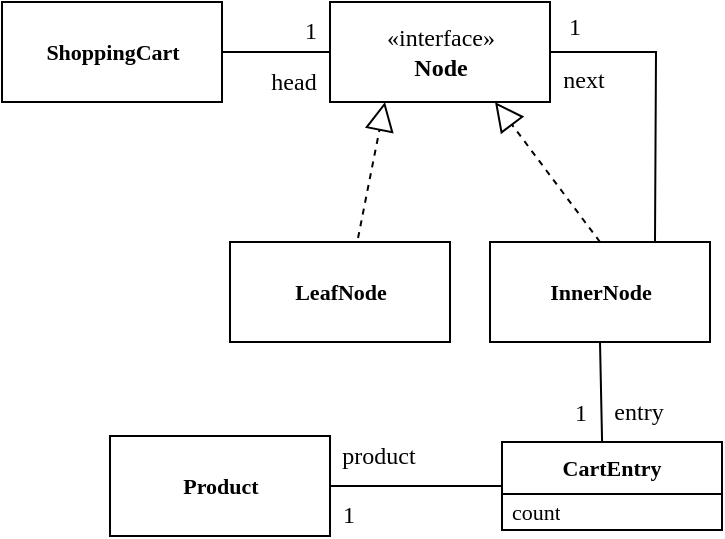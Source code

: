 <mxfile>
    <diagram id="rLTFirSggqk5s6QhS6uG" name="Page-1">
        <mxGraphModel dx="1011" dy="1814" grid="0" gridSize="10" guides="1" tooltips="1" connect="1" arrows="1" fold="1" page="1" pageScale="1" pageWidth="827" pageHeight="1169" math="0" shadow="0">
            <root>
                <mxCell id="0"/>
                <mxCell id="1" parent="0"/>
                <mxCell id="65" value="«interface»&lt;br&gt;&lt;b&gt;&lt;font data-font-src=&quot;https://fonts.googleapis.com/css?family=Alegreya+Sans&quot; face=&quot;Alegreya Sans&quot;&gt;Node&lt;/font&gt;&lt;/b&gt;" style="html=1;fontFamily=Alegreya;fontSource=https%3A%2F%2Ffonts.googleapis.com%2Fcss%3Ffamily%3DAlegreya;" parent="1" vertex="1">
                    <mxGeometry x="217" y="60" width="110" height="50" as="geometry"/>
                </mxCell>
                <mxCell id="66" value="LeafNode" style="html=1;fontFamily=Alegreya Sans;fontStyle=1;fontSize=11;fontSource=https%3A%2F%2Ffonts.googleapis.com%2Fcss%3Ffamily%3DAlegreya%2BSans;" parent="1" vertex="1">
                    <mxGeometry x="167" y="180" width="110" height="50" as="geometry"/>
                </mxCell>
                <mxCell id="67" value="InnerNode" style="html=1;fontFamily=Alegreya Sans;fontStyle=1;fontSize=11;fontSource=https%3A%2F%2Ffonts.googleapis.com%2Fcss%3Ffamily%3DAlegreya%2BSans;resizable=1;metaEdit=0;" parent="1" vertex="1">
                    <mxGeometry x="297" y="180" width="110" height="50" as="geometry"/>
                </mxCell>
                <mxCell id="68" value="" style="endArrow=block;dashed=1;endFill=0;endSize=12;html=1;fontFamily=Alegreya Sans;fontSource=https%3A%2F%2Ffonts.googleapis.com%2Fcss%3Ffamily%3DAlegreya%2BSans;entryX=0.25;entryY=1;entryDx=0;entryDy=0;exitX=0.582;exitY=-0.04;exitDx=0;exitDy=0;exitPerimeter=0;" parent="1" source="66" target="65" edge="1">
                    <mxGeometry width="160" relative="1" as="geometry">
                        <mxPoint x="142" y="350" as="sourcePoint"/>
                        <mxPoint x="302" y="350" as="targetPoint"/>
                    </mxGeometry>
                </mxCell>
                <mxCell id="69" value="" style="endArrow=block;dashed=1;endFill=0;endSize=12;html=1;fontFamily=Alegreya Sans;fontSource=https%3A%2F%2Ffonts.googleapis.com%2Fcss%3Ffamily%3DAlegreya%2BSans;entryX=0.75;entryY=1;entryDx=0;entryDy=0;exitX=0.5;exitY=0;exitDx=0;exitDy=0;" parent="1" source="67" target="65" edge="1">
                    <mxGeometry width="160" relative="1" as="geometry">
                        <mxPoint x="241.02" y="198" as="sourcePoint"/>
                        <mxPoint x="254.5" y="120" as="targetPoint"/>
                    </mxGeometry>
                </mxCell>
                <mxCell id="70" value="" style="endArrow=none;shadow=0;strokeWidth=1;rounded=0;endFill=0;elbow=vertical;exitX=0.75;exitY=0;exitDx=0;exitDy=0;entryX=1;entryY=0.5;entryDx=0;entryDy=0;" parent="1" source="67" target="65" edge="1">
                    <mxGeometry x="0.5" y="41" relative="1" as="geometry">
                        <mxPoint x="377" y="130" as="sourcePoint"/>
                        <mxPoint x="387" y="80" as="targetPoint"/>
                        <mxPoint x="-40" y="32" as="offset"/>
                        <Array as="points">
                            <mxPoint x="380" y="85"/>
                        </Array>
                    </mxGeometry>
                </mxCell>
                <mxCell id="71" value="1" style="resizable=0;align=right;verticalAlign=bottom;labelBackgroundColor=none;fontSize=12;fontFamily=Alegreya;spacingBottom=2;" parent="70" connectable="0" vertex="1">
                    <mxGeometry x="1" relative="1" as="geometry">
                        <mxPoint x="17" y="-2" as="offset"/>
                    </mxGeometry>
                </mxCell>
                <mxCell id="72" value="next&amp;nbsp;" style="text;html=1;resizable=0;points=[];;align=center;verticalAlign=middle;labelBackgroundColor=none;rounded=0;shadow=0;strokeWidth=1;fontSize=12;fontFamily=Alegreya;rotation=0;" parent="70" vertex="1" connectable="0">
                    <mxGeometry relative="1" as="geometry">
                        <mxPoint x="-35" y="-7" as="offset"/>
                    </mxGeometry>
                </mxCell>
                <mxCell id="73" value="CartEntry" style="swimlane;fontStyle=1;align=center;verticalAlign=top;childLayout=stackLayout;horizontal=1;startSize=26;horizontalStack=0;resizeParent=1;resizeParentMax=0;resizeLast=0;collapsible=1;marginBottom=0;fontFamily=Alegreya Sans;fontSize=11;rounded=0;gradientColor=none;swimlaneFillColor=none;fontSource=https%3A%2F%2Ffonts.googleapis.com%2Fcss%3Ffamily%3DAlegreya%2BSans;" parent="1" vertex="1">
                    <mxGeometry x="303" y="280" width="110" height="44" as="geometry">
                        <mxRectangle x="480" y="560" width="80" height="30" as="alternateBounds"/>
                    </mxGeometry>
                </mxCell>
                <mxCell id="74" value="count" style="text;strokeColor=none;fillColor=none;align=left;verticalAlign=middle;spacingLeft=3;spacingRight=4;overflow=hidden;rotatable=0;points=[[0,0.5],[1,0.5]];portConstraint=eastwest;fontFamily=Alegreya;fontSize=11;fontStyle=0;html=1;imageWidth=24;imageHeight=24;comic=0;imageAspect=0;" parent="73" vertex="1">
                    <mxGeometry y="26" width="110" height="18" as="geometry"/>
                </mxCell>
                <mxCell id="76" value="ShoppingCart" style="html=1;fontFamily=Alegreya Sans;fontStyle=1;fontSize=11;fontSource=https%3A%2F%2Ffonts.googleapis.com%2Fcss%3Ffamily%3DAlegreya%2BSans;" parent="1" vertex="1">
                    <mxGeometry x="53" y="60" width="110" height="50" as="geometry"/>
                </mxCell>
                <mxCell id="77" value="" style="endArrow=none;shadow=0;strokeWidth=1;rounded=0;endFill=0;elbow=vertical;" parent="1" source="76" target="65" edge="1">
                    <mxGeometry x="0.5" y="41" relative="1" as="geometry">
                        <mxPoint x="113" y="-20" as="sourcePoint"/>
                        <mxPoint x="313" y="-20" as="targetPoint"/>
                        <mxPoint x="-40" y="32" as="offset"/>
                    </mxGeometry>
                </mxCell>
                <mxCell id="78" value="1" style="resizable=0;align=right;verticalAlign=bottom;labelBackgroundColor=none;fontSize=12;fontFamily=Alegreya;spacingBottom=2;" parent="77" connectable="0" vertex="1">
                    <mxGeometry x="1" relative="1" as="geometry">
                        <mxPoint x="-5" as="offset"/>
                    </mxGeometry>
                </mxCell>
                <mxCell id="79" value="head&amp;nbsp;" style="text;html=1;resizable=0;points=[];;align=center;verticalAlign=middle;labelBackgroundColor=none;rounded=0;shadow=0;strokeWidth=1;fontSize=12;fontFamily=Alegreya;" parent="77" vertex="1" connectable="0">
                    <mxGeometry relative="1" as="geometry">
                        <mxPoint x="10" y="15" as="offset"/>
                    </mxGeometry>
                </mxCell>
                <mxCell id="80" value="" style="endArrow=none;shadow=0;strokeWidth=1;rounded=0;endFill=0;elbow=vertical;exitX=0.5;exitY=1;exitDx=0;exitDy=0;entryX=0.455;entryY=0;entryDx=0;entryDy=0;entryPerimeter=0;" parent="1" source="67" target="73" edge="1">
                    <mxGeometry x="0.5" y="41" relative="1" as="geometry">
                        <mxPoint x="143" y="102.165" as="sourcePoint"/>
                        <mxPoint x="227" y="97.835" as="targetPoint"/>
                        <mxPoint x="-40" y="32" as="offset"/>
                    </mxGeometry>
                </mxCell>
                <mxCell id="81" value="1" style="resizable=0;align=right;verticalAlign=bottom;labelBackgroundColor=none;fontSize=12;fontFamily=Alegreya;spacingBottom=2;" parent="80" connectable="0" vertex="1">
                    <mxGeometry x="1" relative="1" as="geometry">
                        <mxPoint x="-6" y="-4" as="offset"/>
                    </mxGeometry>
                </mxCell>
                <mxCell id="82" value="entry" style="text;html=1;resizable=0;points=[];;align=center;verticalAlign=middle;labelBackgroundColor=none;rounded=0;shadow=0;strokeWidth=1;fontSize=12;fontFamily=Alegreya;rotation=0;" parent="80" vertex="1" connectable="0">
                    <mxGeometry relative="1" as="geometry">
                        <mxPoint x="18" y="10" as="offset"/>
                    </mxGeometry>
                </mxCell>
                <mxCell id="83" value="Product" style="html=1;fontFamily=Alegreya Sans;fontStyle=1;fontSize=11;fontSource=https%3A%2F%2Ffonts.googleapis.com%2Fcss%3Ffamily%3DAlegreya%2BSans;" parent="1" vertex="1">
                    <mxGeometry x="107" y="277" width="110" height="50" as="geometry"/>
                </mxCell>
                <mxCell id="84" value="" style="endArrow=none;shadow=0;strokeWidth=1;rounded=0;endFill=0;elbow=vertical;" parent="1" source="73" target="83" edge="1">
                    <mxGeometry x="0.5" y="41" relative="1" as="geometry">
                        <mxPoint x="362" y="240" as="sourcePoint"/>
                        <mxPoint x="363.05" y="290" as="targetPoint"/>
                        <mxPoint x="-40" y="32" as="offset"/>
                    </mxGeometry>
                </mxCell>
                <mxCell id="85" value="1" style="resizable=0;align=right;verticalAlign=bottom;labelBackgroundColor=none;fontSize=12;fontFamily=Alegreya;spacingBottom=2;" parent="84" connectable="0" vertex="1">
                    <mxGeometry x="1" relative="1" as="geometry">
                        <mxPoint x="14" y="25" as="offset"/>
                    </mxGeometry>
                </mxCell>
                <mxCell id="86" value="product" style="text;html=1;resizable=0;points=[];;align=center;verticalAlign=middle;labelBackgroundColor=none;rounded=0;shadow=0;strokeWidth=1;fontSize=12;fontFamily=Alegreya;rotation=0;" parent="84" vertex="1" connectable="0">
                    <mxGeometry relative="1" as="geometry">
                        <mxPoint x="-19" y="-15" as="offset"/>
                    </mxGeometry>
                </mxCell>
            </root>
        </mxGraphModel>
    </diagram>
</mxfile>
